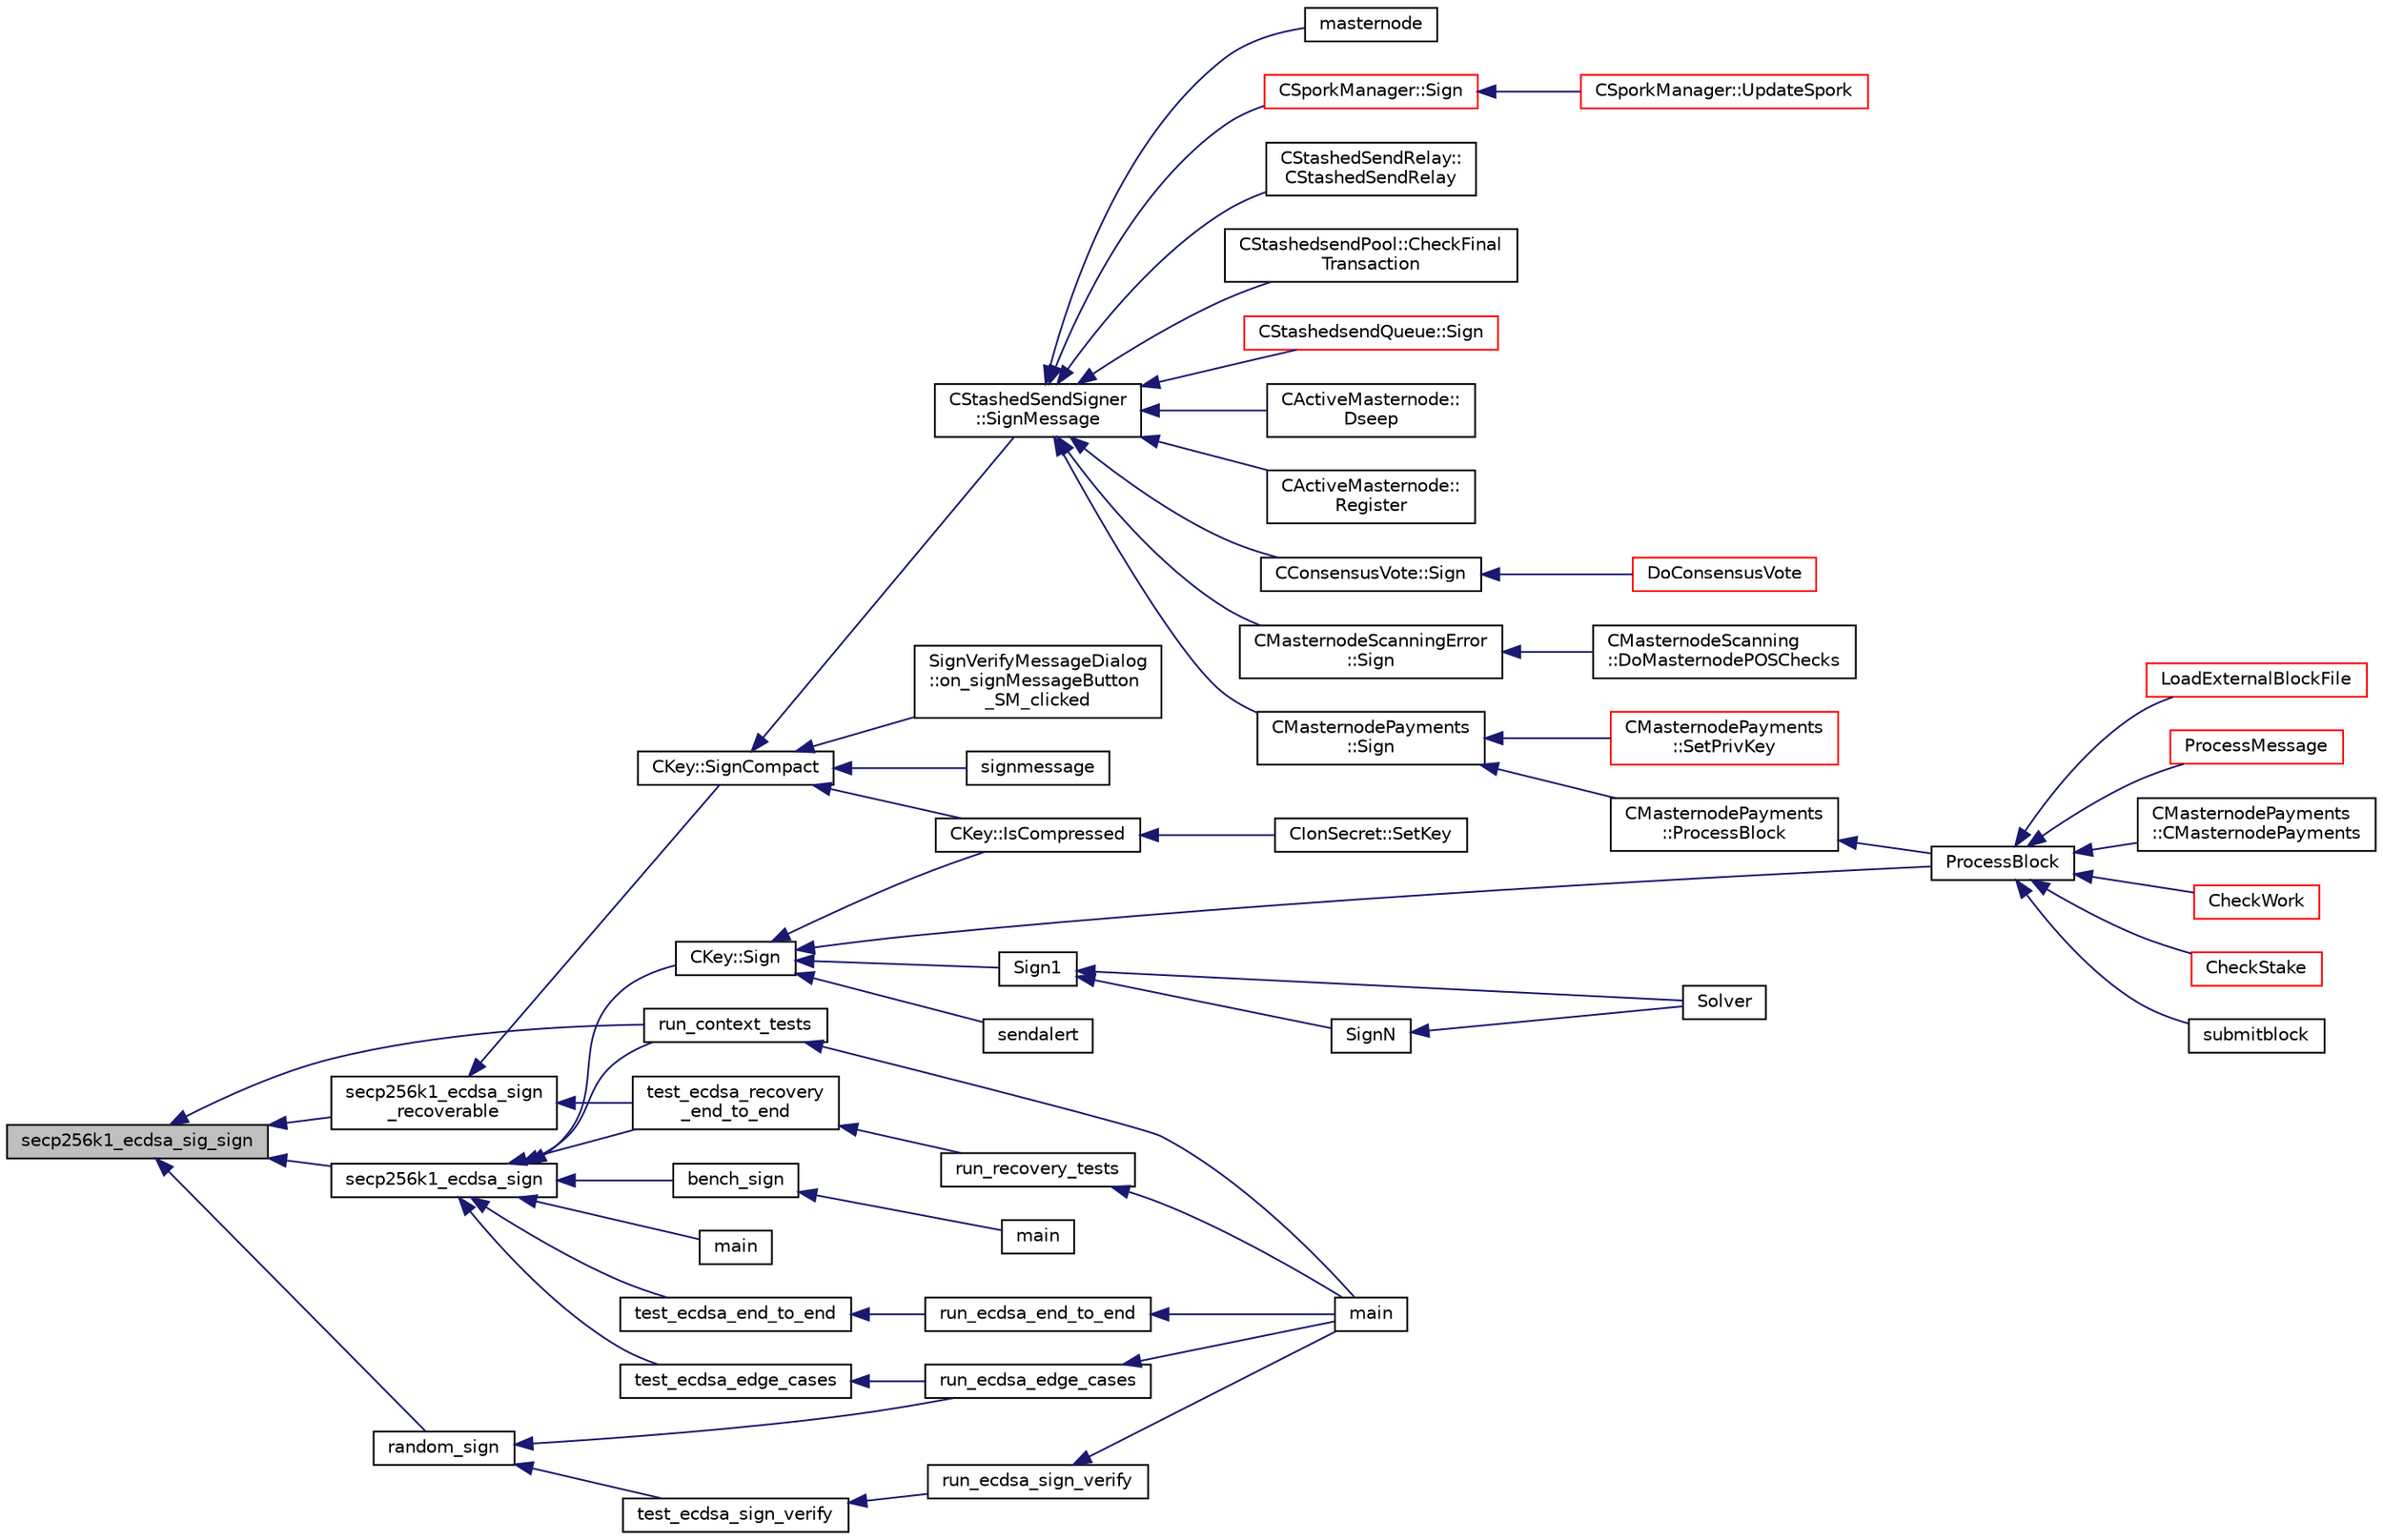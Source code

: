 digraph "secp256k1_ecdsa_sig_sign"
{
  edge [fontname="Helvetica",fontsize="10",labelfontname="Helvetica",labelfontsize="10"];
  node [fontname="Helvetica",fontsize="10",shape=record];
  rankdir="LR";
  Node60 [label="secp256k1_ecdsa_sig_sign",height=0.2,width=0.4,color="black", fillcolor="grey75", style="filled", fontcolor="black"];
  Node60 -> Node61 [dir="back",color="midnightblue",fontsize="10",style="solid",fontname="Helvetica"];
  Node61 [label="secp256k1_ecdsa_sign\l_recoverable",height=0.2,width=0.4,color="black", fillcolor="white", style="filled",URL="$d6/d5d/recovery_2main__impl_8h.html#ae06d019b6eaa34e248a502ba9c6d04cb",tooltip="Create a recoverable ECDSA signature. "];
  Node61 -> Node62 [dir="back",color="midnightblue",fontsize="10",style="solid",fontname="Helvetica"];
  Node62 [label="CKey::SignCompact",height=0.2,width=0.4,color="black", fillcolor="white", style="filled",URL="$d2/d63/class_c_key.html#afe77d80889aa68e92e6882e75424cfb8"];
  Node62 -> Node63 [dir="back",color="midnightblue",fontsize="10",style="solid",fontname="Helvetica"];
  Node63 [label="CKey::IsCompressed",height=0.2,width=0.4,color="black", fillcolor="white", style="filled",URL="$d2/d63/class_c_key.html#a96b017433a65335775cf3807d73f85ce"];
  Node63 -> Node64 [dir="back",color="midnightblue",fontsize="10",style="solid",fontname="Helvetica"];
  Node64 [label="CIonSecret::SetKey",height=0.2,width=0.4,color="black", fillcolor="white", style="filled",URL="$d3/d88/class_c_ion_secret.html#af28cc32f79cc793418e810e8ae12e25e"];
  Node62 -> Node65 [dir="back",color="midnightblue",fontsize="10",style="solid",fontname="Helvetica"];
  Node65 [label="SignVerifyMessageDialog\l::on_signMessageButton\l_SM_clicked",height=0.2,width=0.4,color="black", fillcolor="white", style="filled",URL="$d1/d26/class_sign_verify_message_dialog.html#a2ef91b4ace68d63ab1c1d3cc6c13b5f9"];
  Node62 -> Node66 [dir="back",color="midnightblue",fontsize="10",style="solid",fontname="Helvetica"];
  Node66 [label="signmessage",height=0.2,width=0.4,color="black", fillcolor="white", style="filled",URL="$df/d1d/rpcwallet_8cpp.html#a315b42a2c859c4b50a54c1b05984928c"];
  Node62 -> Node67 [dir="back",color="midnightblue",fontsize="10",style="solid",fontname="Helvetica"];
  Node67 [label="CStashedSendSigner\l::SignMessage",height=0.2,width=0.4,color="black", fillcolor="white", style="filled",URL="$da/d0a/class_c_stashed_send_signer.html#a3a9275044c94eabef7ed9c2fdf35d2f6",tooltip="Sign the message, returns true if successful. "];
  Node67 -> Node68 [dir="back",color="midnightblue",fontsize="10",style="solid",fontname="Helvetica"];
  Node68 [label="CActiveMasternode::\lDseep",height=0.2,width=0.4,color="black", fillcolor="white", style="filled",URL="$d9/d29/class_c_active_masternode.html#aa14a1a9611f6b73cc3e860cda75de88c"];
  Node67 -> Node69 [dir="back",color="midnightblue",fontsize="10",style="solid",fontname="Helvetica"];
  Node69 [label="CActiveMasternode::\lRegister",height=0.2,width=0.4,color="black", fillcolor="white", style="filled",URL="$d9/d29/class_c_active_masternode.html#a1fd28a721112cda22fe2f9e1045cf397",tooltip="Register any Masternode. "];
  Node67 -> Node70 [dir="back",color="midnightblue",fontsize="10",style="solid",fontname="Helvetica"];
  Node70 [label="CConsensusVote::Sign",height=0.2,width=0.4,color="black", fillcolor="white", style="filled",URL="$dc/da2/class_c_consensus_vote.html#a687495887aa75f5d5bb70f93ecb820d0"];
  Node70 -> Node71 [dir="back",color="midnightblue",fontsize="10",style="solid",fontname="Helvetica"];
  Node71 [label="DoConsensusVote",height=0.2,width=0.4,color="red", fillcolor="white", style="filled",URL="$d6/d5f/instantx_8h.html#a0753801d6e6eb2cb230a85a6ba6fd371"];
  Node67 -> Node88 [dir="back",color="midnightblue",fontsize="10",style="solid",fontname="Helvetica"];
  Node88 [label="CMasternodePayments\l::Sign",height=0.2,width=0.4,color="black", fillcolor="white", style="filled",URL="$dc/d9a/class_c_masternode_payments.html#a7d04afdf936b8de605ab6f478c7fad51"];
  Node88 -> Node89 [dir="back",color="midnightblue",fontsize="10",style="solid",fontname="Helvetica"];
  Node89 [label="CMasternodePayments\l::ProcessBlock",height=0.2,width=0.4,color="black", fillcolor="white", style="filled",URL="$dc/d9a/class_c_masternode_payments.html#aa23dfbc148f10f601e9771bfcffea441"];
  Node89 -> Node90 [dir="back",color="midnightblue",fontsize="10",style="solid",fontname="Helvetica"];
  Node90 [label="ProcessBlock",height=0.2,width=0.4,color="black", fillcolor="white", style="filled",URL="$d4/dbf/main_8h.html#a7c8a7be3439bb5e1e40548a332a3cf29"];
  Node90 -> Node91 [dir="back",color="midnightblue",fontsize="10",style="solid",fontname="Helvetica"];
  Node91 [label="LoadExternalBlockFile",height=0.2,width=0.4,color="red", fillcolor="white", style="filled",URL="$df/d0a/main_8cpp.html#afbdbbb5a1b376748e5460cbcf644a9af"];
  Node90 -> Node73 [dir="back",color="midnightblue",fontsize="10",style="solid",fontname="Helvetica"];
  Node73 [label="ProcessMessage",height=0.2,width=0.4,color="red", fillcolor="white", style="filled",URL="$df/d0a/main_8cpp.html#a8ba92b1a4bce3c835e887a9073d17d8e"];
  Node90 -> Node93 [dir="back",color="midnightblue",fontsize="10",style="solid",fontname="Helvetica"];
  Node93 [label="CMasternodePayments\l::CMasternodePayments",height=0.2,width=0.4,color="black", fillcolor="white", style="filled",URL="$dc/d9a/class_c_masternode_payments.html#a4b9454f265a927528c881716e7649973"];
  Node90 -> Node94 [dir="back",color="midnightblue",fontsize="10",style="solid",fontname="Helvetica"];
  Node94 [label="CheckWork",height=0.2,width=0.4,color="red", fillcolor="white", style="filled",URL="$de/d13/miner_8h.html#aadd8a05aa6d8fae1c0f4daa5e971a12a",tooltip="Check mined proof-of-work block. "];
  Node90 -> Node97 [dir="back",color="midnightblue",fontsize="10",style="solid",fontname="Helvetica"];
  Node97 [label="CheckStake",height=0.2,width=0.4,color="red", fillcolor="white", style="filled",URL="$de/d13/miner_8h.html#a68be4bcfa03b86095641eac5ca996fed",tooltip="Check mined proof-of-stake block. "];
  Node90 -> Node99 [dir="back",color="midnightblue",fontsize="10",style="solid",fontname="Helvetica"];
  Node99 [label="submitblock",height=0.2,width=0.4,color="black", fillcolor="white", style="filled",URL="$d4/ddd/rpcmining_8cpp.html#a6fc1aa077add8cb1c74207056616134d"];
  Node88 -> Node100 [dir="back",color="midnightblue",fontsize="10",style="solid",fontname="Helvetica"];
  Node100 [label="CMasternodePayments\l::SetPrivKey",height=0.2,width=0.4,color="red", fillcolor="white", style="filled",URL="$dc/d9a/class_c_masternode_payments.html#a525bcafd8d00b58a3e05a848ef493603"];
  Node67 -> Node101 [dir="back",color="midnightblue",fontsize="10",style="solid",fontname="Helvetica"];
  Node101 [label="CMasternodeScanningError\l::Sign",height=0.2,width=0.4,color="black", fillcolor="white", style="filled",URL="$d0/de7/class_c_masternode_scanning_error.html#afdc8ec9b08767cdf3c6a6cc819af7d09"];
  Node101 -> Node102 [dir="back",color="midnightblue",fontsize="10",style="solid",fontname="Helvetica"];
  Node102 [label="CMasternodeScanning\l::DoMasternodePOSChecks",height=0.2,width=0.4,color="black", fillcolor="white", style="filled",URL="$d5/d9f/class_c_masternode_scanning.html#a6bc18fb7508f702e2a2d1c3731342f8f"];
  Node67 -> Node87 [dir="back",color="midnightblue",fontsize="10",style="solid",fontname="Helvetica"];
  Node87 [label="masternode",height=0.2,width=0.4,color="black", fillcolor="white", style="filled",URL="$d5/d6b/rpcstashedsend_8cpp.html#a30609e443aeb47c29ed0878d16b1b5e1"];
  Node67 -> Node103 [dir="back",color="midnightblue",fontsize="10",style="solid",fontname="Helvetica"];
  Node103 [label="CSporkManager::Sign",height=0.2,width=0.4,color="red", fillcolor="white", style="filled",URL="$d2/d5e/class_c_spork_manager.html#adf1b5d40f378c4bd3a5ea31905b11f30"];
  Node103 -> Node104 [dir="back",color="midnightblue",fontsize="10",style="solid",fontname="Helvetica"];
  Node104 [label="CSporkManager::UpdateSpork",height=0.2,width=0.4,color="red", fillcolor="white", style="filled",URL="$d2/d5e/class_c_spork_manager.html#a51293c5c9db22f4435f044b4ccb65028"];
  Node67 -> Node109 [dir="back",color="midnightblue",fontsize="10",style="solid",fontname="Helvetica"];
  Node109 [label="CStashedSendRelay::\lCStashedSendRelay",height=0.2,width=0.4,color="black", fillcolor="white", style="filled",URL="$d2/d25/class_c_stashed_send_relay.html#ac4f08ff3af1c8730a259abe6dc0972f5"];
  Node67 -> Node110 [dir="back",color="midnightblue",fontsize="10",style="solid",fontname="Helvetica"];
  Node110 [label="CStashedsendPool::CheckFinal\lTransaction",height=0.2,width=0.4,color="black", fillcolor="white", style="filled",URL="$dd/d8a/class_c_stashedsend_pool.html#aba122588a53a90150595bc4279beb67c"];
  Node67 -> Node111 [dir="back",color="midnightblue",fontsize="10",style="solid",fontname="Helvetica"];
  Node111 [label="CStashedsendQueue::Sign",height=0.2,width=0.4,color="red", fillcolor="white", style="filled",URL="$dd/d34/class_c_stashedsend_queue.html#a781354a3071b29fbf76df2353919933c",tooltip="Sign this Stashedsend transaction. "];
  Node61 -> Node116 [dir="back",color="midnightblue",fontsize="10",style="solid",fontname="Helvetica"];
  Node116 [label="test_ecdsa_recovery\l_end_to_end",height=0.2,width=0.4,color="black", fillcolor="white", style="filled",URL="$d3/d71/recovery_2tests__impl_8h.html#a70649882936497184992dfaa06b1106f"];
  Node116 -> Node117 [dir="back",color="midnightblue",fontsize="10",style="solid",fontname="Helvetica"];
  Node117 [label="run_recovery_tests",height=0.2,width=0.4,color="black", fillcolor="white", style="filled",URL="$d3/d71/recovery_2tests__impl_8h.html#a3a06f71955483e9502f3c408857407f2"];
  Node117 -> Node118 [dir="back",color="midnightblue",fontsize="10",style="solid",fontname="Helvetica"];
  Node118 [label="main",height=0.2,width=0.4,color="black", fillcolor="white", style="filled",URL="$d5/d7f/tests_8c.html#a3c04138a5bfe5d72780bb7e82a18e627"];
  Node60 -> Node119 [dir="back",color="midnightblue",fontsize="10",style="solid",fontname="Helvetica"];
  Node119 [label="secp256k1_ecdsa_sign",height=0.2,width=0.4,color="black", fillcolor="white", style="filled",URL="$d1/d8c/secp256k1_8c.html#ad33367933638f0bda3387c76867df7d5",tooltip="Create an ECDSA signature. "];
  Node119 -> Node120 [dir="back",color="midnightblue",fontsize="10",style="solid",fontname="Helvetica"];
  Node120 [label="CKey::Sign",height=0.2,width=0.4,color="black", fillcolor="white", style="filled",URL="$d2/d63/class_c_key.html#aa9b184a4a71d3e1a40aab360cf68e86c",tooltip="Create a DER-serialized signature. "];
  Node120 -> Node63 [dir="back",color="midnightblue",fontsize="10",style="solid",fontname="Helvetica"];
  Node120 -> Node90 [dir="back",color="midnightblue",fontsize="10",style="solid",fontname="Helvetica"];
  Node120 -> Node121 [dir="back",color="midnightblue",fontsize="10",style="solid",fontname="Helvetica"];
  Node121 [label="sendalert",height=0.2,width=0.4,color="black", fillcolor="white", style="filled",URL="$df/dab/rpcnet_8cpp.html#a89a8e338923aea165bb7d8d572d76203"];
  Node120 -> Node122 [dir="back",color="midnightblue",fontsize="10",style="solid",fontname="Helvetica"];
  Node122 [label="Sign1",height=0.2,width=0.4,color="black", fillcolor="white", style="filled",URL="$dd/d0f/script_8cpp.html#a69a9e5f9a88e729142cf556292154f2f"];
  Node122 -> Node123 [dir="back",color="midnightblue",fontsize="10",style="solid",fontname="Helvetica"];
  Node123 [label="SignN",height=0.2,width=0.4,color="black", fillcolor="white", style="filled",URL="$dd/d0f/script_8cpp.html#a2230b054e152c344e60125bf7f994473"];
  Node123 -> Node124 [dir="back",color="midnightblue",fontsize="10",style="solid",fontname="Helvetica"];
  Node124 [label="Solver",height=0.2,width=0.4,color="black", fillcolor="white", style="filled",URL="$de/d7f/script_8h.html#a8e31b29d5a654a570c493f7aa9c3abd9"];
  Node122 -> Node124 [dir="back",color="midnightblue",fontsize="10",style="solid",fontname="Helvetica"];
  Node119 -> Node125 [dir="back",color="midnightblue",fontsize="10",style="solid",fontname="Helvetica"];
  Node125 [label="bench_sign",height=0.2,width=0.4,color="black", fillcolor="white", style="filled",URL="$da/dae/bench__sign_8c.html#ab94f8aceb19d41bc9223619892cfba5c"];
  Node125 -> Node126 [dir="back",color="midnightblue",fontsize="10",style="solid",fontname="Helvetica"];
  Node126 [label="main",height=0.2,width=0.4,color="black", fillcolor="white", style="filled",URL="$da/dae/bench__sign_8c.html#a840291bc02cba5474a4cb46a9b9566fe"];
  Node119 -> Node127 [dir="back",color="midnightblue",fontsize="10",style="solid",fontname="Helvetica"];
  Node127 [label="main",height=0.2,width=0.4,color="black", fillcolor="white", style="filled",URL="$dd/d4a/bench__verify_8c.html#a840291bc02cba5474a4cb46a9b9566fe"];
  Node119 -> Node116 [dir="back",color="midnightblue",fontsize="10",style="solid",fontname="Helvetica"];
  Node119 -> Node128 [dir="back",color="midnightblue",fontsize="10",style="solid",fontname="Helvetica"];
  Node128 [label="run_context_tests",height=0.2,width=0.4,color="black", fillcolor="white", style="filled",URL="$d5/d7f/tests_8c.html#a2f9713526b1e988694c6e2026a6fce69"];
  Node128 -> Node118 [dir="back",color="midnightblue",fontsize="10",style="solid",fontname="Helvetica"];
  Node119 -> Node129 [dir="back",color="midnightblue",fontsize="10",style="solid",fontname="Helvetica"];
  Node129 [label="test_ecdsa_end_to_end",height=0.2,width=0.4,color="black", fillcolor="white", style="filled",URL="$d5/d7f/tests_8c.html#a3fc9dc1908215215a68690ea1bfa8bcd"];
  Node129 -> Node130 [dir="back",color="midnightblue",fontsize="10",style="solid",fontname="Helvetica"];
  Node130 [label="run_ecdsa_end_to_end",height=0.2,width=0.4,color="black", fillcolor="white", style="filled",URL="$d5/d7f/tests_8c.html#ab05096657be701bf9ca8616475bb9491"];
  Node130 -> Node118 [dir="back",color="midnightblue",fontsize="10",style="solid",fontname="Helvetica"];
  Node119 -> Node131 [dir="back",color="midnightblue",fontsize="10",style="solid",fontname="Helvetica"];
  Node131 [label="test_ecdsa_edge_cases",height=0.2,width=0.4,color="black", fillcolor="white", style="filled",URL="$d5/d7f/tests_8c.html#abbcb27d1eb13654db9b2e281ffce021e"];
  Node131 -> Node132 [dir="back",color="midnightblue",fontsize="10",style="solid",fontname="Helvetica"];
  Node132 [label="run_ecdsa_edge_cases",height=0.2,width=0.4,color="black", fillcolor="white", style="filled",URL="$d5/d7f/tests_8c.html#ad6c8109b62ea1d0ed1b382678a2a08b1"];
  Node132 -> Node118 [dir="back",color="midnightblue",fontsize="10",style="solid",fontname="Helvetica"];
  Node60 -> Node128 [dir="back",color="midnightblue",fontsize="10",style="solid",fontname="Helvetica"];
  Node60 -> Node133 [dir="back",color="midnightblue",fontsize="10",style="solid",fontname="Helvetica"];
  Node133 [label="random_sign",height=0.2,width=0.4,color="black", fillcolor="white", style="filled",URL="$d5/d7f/tests_8c.html#a5c5253164e8444359849fd66e27bbe5a"];
  Node133 -> Node134 [dir="back",color="midnightblue",fontsize="10",style="solid",fontname="Helvetica"];
  Node134 [label="test_ecdsa_sign_verify",height=0.2,width=0.4,color="black", fillcolor="white", style="filled",URL="$d5/d7f/tests_8c.html#a9f741d7d63a637666b9884c5241abd00"];
  Node134 -> Node135 [dir="back",color="midnightblue",fontsize="10",style="solid",fontname="Helvetica"];
  Node135 [label="run_ecdsa_sign_verify",height=0.2,width=0.4,color="black", fillcolor="white", style="filled",URL="$d5/d7f/tests_8c.html#a8b33b5c265c09b165c29d92c05c641d8"];
  Node135 -> Node118 [dir="back",color="midnightblue",fontsize="10",style="solid",fontname="Helvetica"];
  Node133 -> Node132 [dir="back",color="midnightblue",fontsize="10",style="solid",fontname="Helvetica"];
}
